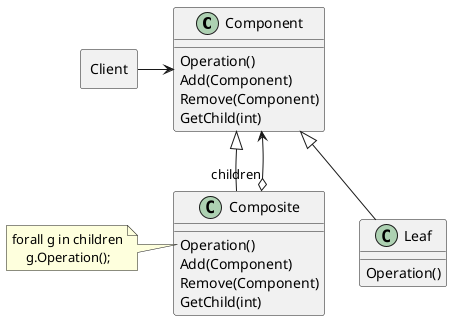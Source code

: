 @startuml

allowmixing

class Component {
        Operation()
        Add(Component)
        Remove(Component)
        GetChild(int)
    }

class Leaf {
        Operation()
    }

class Composite {
        Operation()
        Add(Component)
        Remove(Component)
        GetChild(int)
    }

note left of Composite::Operation
    forall g in children
        g.Operation();
end note

rectangle Client

Component <|-- Leaf
Component <|-- Composite

Component <--o "children" Composite
Client -right-> Component

@enduml
